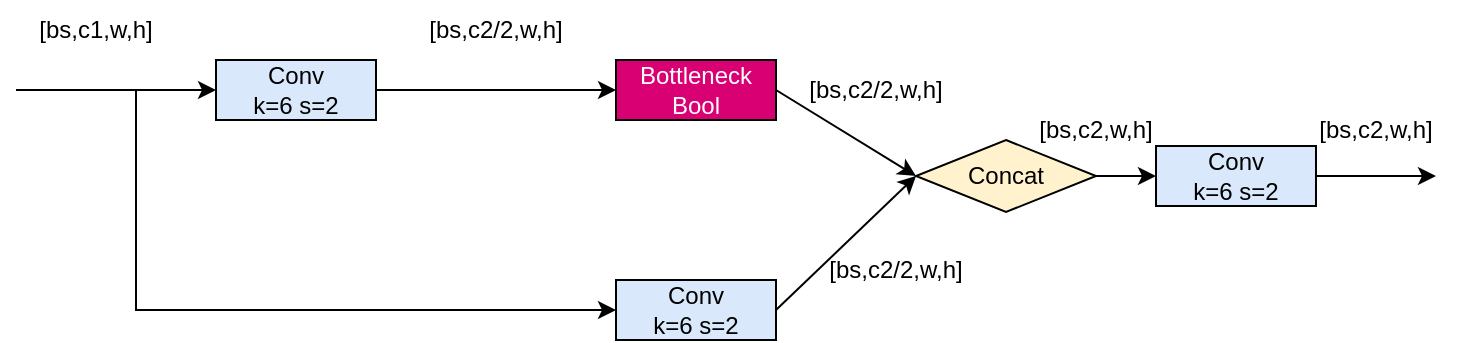 <mxfile version="21.3.2" type="github">
  <diagram name="第 1 页" id="e0e0eoECZ1-TbGyJ8K0s">
    <mxGraphModel dx="501" dy="746" grid="1" gridSize="10" guides="1" tooltips="1" connect="1" arrows="1" fold="1" page="1" pageScale="1" pageWidth="827" pageHeight="1169" math="0" shadow="0">
      <root>
        <mxCell id="0" />
        <mxCell id="1" parent="0" />
        <mxCell id="VEo8d5hnItl4Jb0tfuEO-2" value="Bottleneck&lt;br&gt;Bool" style="rounded=0;whiteSpace=wrap;html=1;fillColor=#d80073;strokeColor=#000000;fontColor=#ffffff;" vertex="1" parent="1">
          <mxGeometry x="1180" y="280" width="80" height="30" as="geometry" />
        </mxCell>
        <mxCell id="VEo8d5hnItl4Jb0tfuEO-3" value="Concat" style="rhombus;whiteSpace=wrap;html=1;fillColor=#fff2cc;strokeColor=#000000;" vertex="1" parent="1">
          <mxGeometry x="1330" y="320" width="90" height="36" as="geometry" />
        </mxCell>
        <mxCell id="VEo8d5hnItl4Jb0tfuEO-4" value="Conv&lt;br&gt;k=6 s=2" style="rounded=0;whiteSpace=wrap;html=1;fillColor=#dae8fc;strokeColor=#000000;" vertex="1" parent="1">
          <mxGeometry x="1180" y="390" width="80" height="30" as="geometry" />
        </mxCell>
        <mxCell id="VEo8d5hnItl4Jb0tfuEO-5" value="Conv&lt;br&gt;k=6 s=2" style="rounded=0;whiteSpace=wrap;html=1;fillColor=#dae8fc;strokeColor=#000000;" vertex="1" parent="1">
          <mxGeometry x="1450" y="323" width="80" height="30" as="geometry" />
        </mxCell>
        <mxCell id="VEo8d5hnItl4Jb0tfuEO-6" value="Conv&lt;br&gt;k=6 s=2" style="rounded=0;whiteSpace=wrap;html=1;fillColor=#dae8fc;strokeColor=#000000;" vertex="1" parent="1">
          <mxGeometry x="980" y="280" width="80" height="30" as="geometry" />
        </mxCell>
        <mxCell id="VEo8d5hnItl4Jb0tfuEO-7" value="[bs,c2/2,w,h]" style="rounded=0;whiteSpace=wrap;html=1;fillColor=none;strokeColor=none;" vertex="1" parent="1">
          <mxGeometry x="1080" y="250" width="80" height="30" as="geometry" />
        </mxCell>
        <mxCell id="VEo8d5hnItl4Jb0tfuEO-8" value="" style="endArrow=classic;html=1;rounded=0;" edge="1" parent="1" target="VEo8d5hnItl4Jb0tfuEO-6">
          <mxGeometry width="50" height="50" relative="1" as="geometry">
            <mxPoint x="880" y="295" as="sourcePoint" />
            <mxPoint x="900" y="260" as="targetPoint" />
          </mxGeometry>
        </mxCell>
        <mxCell id="VEo8d5hnItl4Jb0tfuEO-9" value="" style="endArrow=classic;html=1;rounded=0;" edge="1" parent="1" source="VEo8d5hnItl4Jb0tfuEO-6" target="VEo8d5hnItl4Jb0tfuEO-2">
          <mxGeometry width="50" height="50" relative="1" as="geometry">
            <mxPoint x="890" y="305" as="sourcePoint" />
            <mxPoint x="990" y="305" as="targetPoint" />
          </mxGeometry>
        </mxCell>
        <mxCell id="VEo8d5hnItl4Jb0tfuEO-10" value="" style="endArrow=classic;html=1;rounded=0;entryX=0;entryY=0.5;entryDx=0;entryDy=0;exitX=1;exitY=0.5;exitDx=0;exitDy=0;" edge="1" parent="1" source="VEo8d5hnItl4Jb0tfuEO-2" target="VEo8d5hnItl4Jb0tfuEO-3">
          <mxGeometry width="50" height="50" relative="1" as="geometry">
            <mxPoint x="900" y="315" as="sourcePoint" />
            <mxPoint x="1000" y="315" as="targetPoint" />
          </mxGeometry>
        </mxCell>
        <mxCell id="VEo8d5hnItl4Jb0tfuEO-11" value="" style="endArrow=classic;html=1;rounded=0;exitX=1;exitY=0.5;exitDx=0;exitDy=0;entryX=0;entryY=0.5;entryDx=0;entryDy=0;" edge="1" parent="1" source="VEo8d5hnItl4Jb0tfuEO-4" target="VEo8d5hnItl4Jb0tfuEO-3">
          <mxGeometry width="50" height="50" relative="1" as="geometry">
            <mxPoint x="910" y="325" as="sourcePoint" />
            <mxPoint x="1010" y="325" as="targetPoint" />
          </mxGeometry>
        </mxCell>
        <mxCell id="VEo8d5hnItl4Jb0tfuEO-12" value="" style="endArrow=classic;html=1;rounded=0;" edge="1" parent="1" source="VEo8d5hnItl4Jb0tfuEO-3" target="VEo8d5hnItl4Jb0tfuEO-5">
          <mxGeometry width="50" height="50" relative="1" as="geometry">
            <mxPoint x="920" y="335" as="sourcePoint" />
            <mxPoint x="1020" y="335" as="targetPoint" />
          </mxGeometry>
        </mxCell>
        <mxCell id="VEo8d5hnItl4Jb0tfuEO-13" value="" style="endArrow=classic;html=1;rounded=0;exitX=1;exitY=0.5;exitDx=0;exitDy=0;" edge="1" parent="1" source="VEo8d5hnItl4Jb0tfuEO-5">
          <mxGeometry width="50" height="50" relative="1" as="geometry">
            <mxPoint x="930" y="345" as="sourcePoint" />
            <mxPoint x="1590" y="338" as="targetPoint" />
          </mxGeometry>
        </mxCell>
        <mxCell id="VEo8d5hnItl4Jb0tfuEO-15" value="" style="endArrow=classic;html=1;rounded=0;" edge="1" parent="1" target="VEo8d5hnItl4Jb0tfuEO-4">
          <mxGeometry width="50" height="50" relative="1" as="geometry">
            <mxPoint x="880" y="295" as="sourcePoint" />
            <mxPoint x="1184.88" y="413.54" as="targetPoint" />
            <Array as="points">
              <mxPoint x="940" y="295" />
              <mxPoint x="940" y="405" />
            </Array>
          </mxGeometry>
        </mxCell>
        <mxCell id="VEo8d5hnItl4Jb0tfuEO-16" value="[bs,c1,w,h]" style="rounded=0;whiteSpace=wrap;html=1;fillColor=none;strokeColor=none;" vertex="1" parent="1">
          <mxGeometry x="880" y="250" width="80" height="30" as="geometry" />
        </mxCell>
        <mxCell id="VEo8d5hnItl4Jb0tfuEO-18" value="[bs,c2/2,w,h]" style="rounded=0;whiteSpace=wrap;html=1;fillColor=none;strokeColor=none;" vertex="1" parent="1">
          <mxGeometry x="1270" y="280" width="80" height="30" as="geometry" />
        </mxCell>
        <mxCell id="VEo8d5hnItl4Jb0tfuEO-19" value="[bs,c2/2,w,h]" style="rounded=0;whiteSpace=wrap;html=1;fillColor=none;strokeColor=none;" vertex="1" parent="1">
          <mxGeometry x="1280" y="370" width="80" height="30" as="geometry" />
        </mxCell>
        <mxCell id="VEo8d5hnItl4Jb0tfuEO-20" value="[bs,c2,w,h]" style="rounded=0;whiteSpace=wrap;html=1;fillColor=none;strokeColor=none;" vertex="1" parent="1">
          <mxGeometry x="1380" y="300" width="80" height="30" as="geometry" />
        </mxCell>
        <mxCell id="VEo8d5hnItl4Jb0tfuEO-21" value="[bs,c2,w,h]" style="rounded=0;whiteSpace=wrap;html=1;fillColor=none;strokeColor=none;" vertex="1" parent="1">
          <mxGeometry x="1520" y="300" width="80" height="30" as="geometry" />
        </mxCell>
      </root>
    </mxGraphModel>
  </diagram>
</mxfile>
